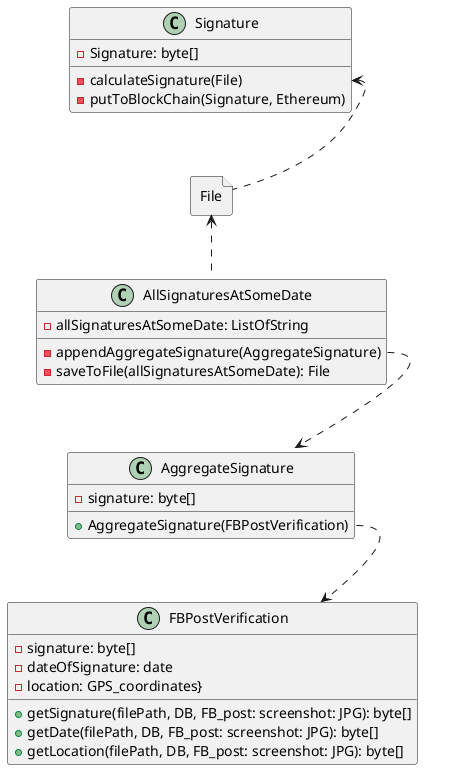@startuml
'https://plantuml.com/class-diagram

class FBPostVerification {
- signature: byte[]
- dateOfSignature: date
- location: GPS_coordinates}
+ getSignature(filePath, DB, FB_post: screenshot: JPG): byte[]
+ getDate(filePath, DB, FB_post: screenshot: JPG): byte[]
+ getLocation(filePath, DB, FB_post: screenshot: JPG): byte[]
}

class AggregateSignature{
- signature: byte[]
+ AggregateSignature(FBPostVerification)
}
AggregateSignature::AggregateSignature ..> FBPostVerification

class AllSignaturesAtSomeDate{
- allSignaturesAtSomeDate: ListOfString
- appendAggregateSignature(AggregateSignature)
- saveToFile(allSignaturesAtSomeDate): File
}

File File {
}

File <.. AllSignaturesAtSomeDate

class Signature{
- Signature: byte[]
- calculateSignature(File)
- putToBlockChain(Signature, Ethereum)
}

Signature::calculateSignature <.. File

AllSignaturesAtSomeDate::appendAggregateSignature ..> AggregateSignature

/'
class FB_post{
- post: String
+ getPost(screenshot: JPG)
}

' FBPostVerification::getSignature ..> FB_post


abstract class PenetrationTest{
'конструктор с Большой буквы без типа, в диаграмме классов нет смысла указывать
}
class InternalPenetrationTest{
}
class OutsidePenetrationTest{
}
class ItSystemInventory{
- DesktopOS
- MobileOS
- OtherOS
- HardwareInformation
- SoftwareInformation
- BrowserInformation
- BrowsingBehavior
}
class CyberPolicyOptions
class Insuree
class Insurer
class Keys
class Metadata {
- sameVariable: HashSet<String>
}






PenetrationTest <|-- InternalPenetrationTest
PenetrationTest <|-- OutsidePenetrationTest
' Наследование (абстрактный класс наследуется)
'/

@enduml
